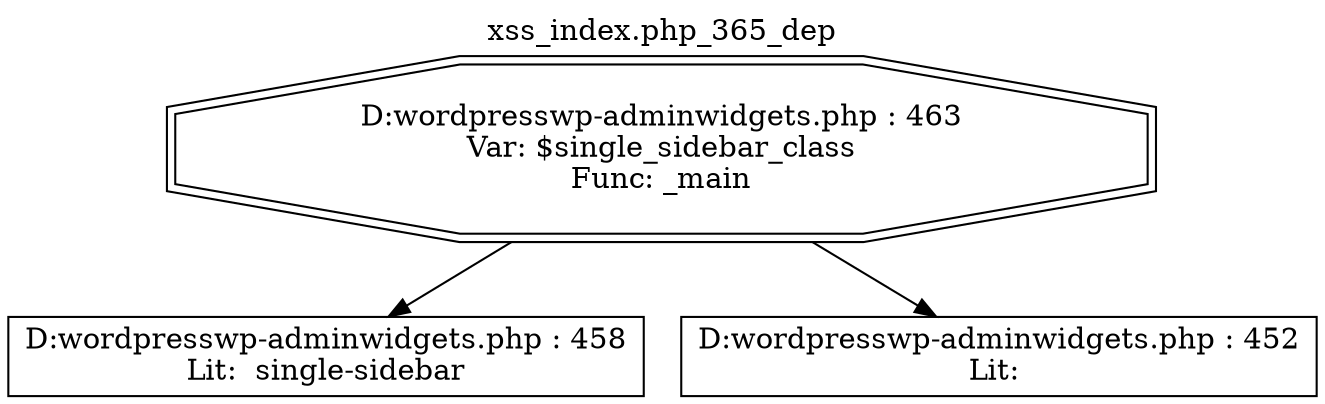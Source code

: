 digraph cfg {
  label="xss_index.php_365_dep";
  labelloc=t;
  n1 [shape=doubleoctagon, label="D:\wordpress\wp-admin\widgets.php : 463\nVar: $single_sidebar_class\nFunc: _main\n"];
  n2 [shape=box, label="D:\wordpress\wp-admin\widgets.php : 458\nLit:  single-sidebar\n"];
  n3 [shape=box, label="D:\wordpress\wp-admin\widgets.php : 452\nLit: \n"];
  n1 -> n2;
  n1 -> n3;
}
